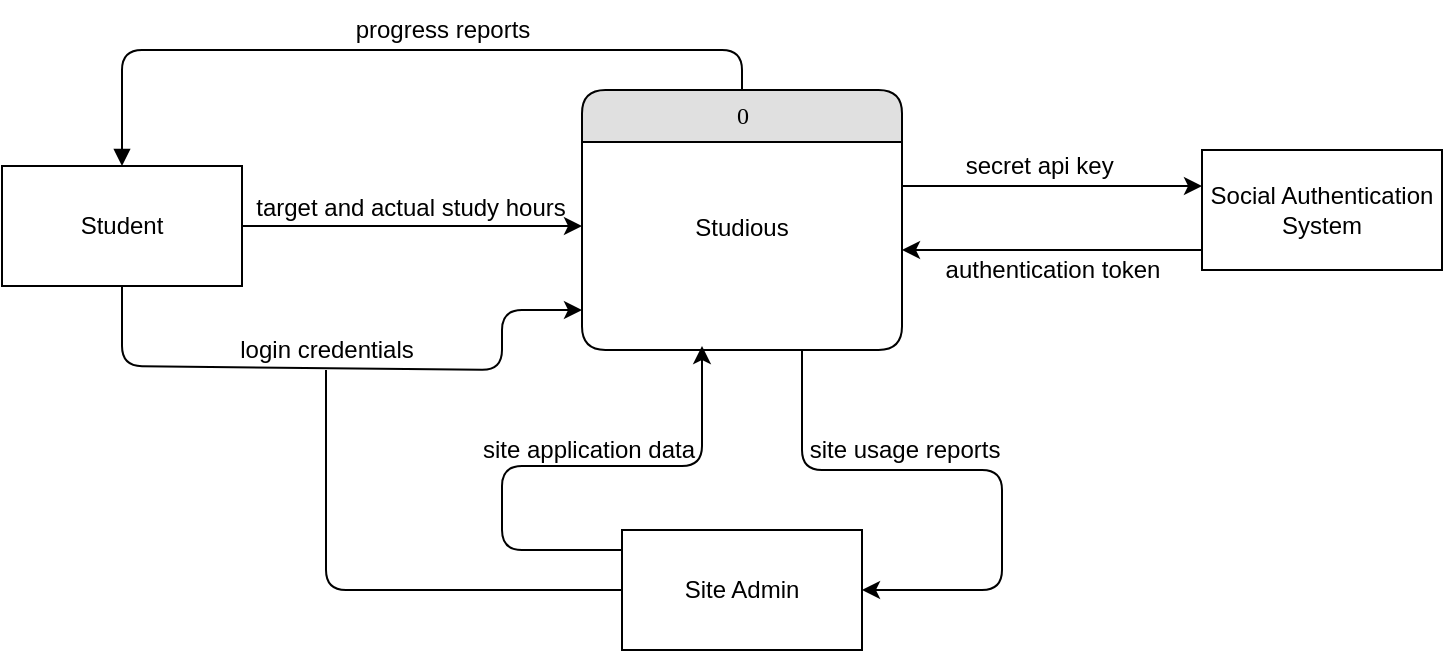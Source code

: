 <mxfile version="20.2.3" type="github">
  <diagram name="Page-1" id="b520641d-4fe3-3701-9064-5fc419738815">
    <mxGraphModel dx="868" dy="395" grid="1" gridSize="10" guides="1" tooltips="1" connect="1" arrows="1" fold="1" page="1" pageScale="1" pageWidth="1100" pageHeight="850" background="none" math="0" shadow="0">
      <root>
        <mxCell id="0" />
        <mxCell id="1" parent="0" />
        <mxCell id="21ea969265ad0168-10" value="0" style="swimlane;html=1;fontStyle=0;childLayout=stackLayout;horizontal=1;startSize=26;fillColor=#e0e0e0;horizontalStack=0;resizeParent=1;resizeLast=0;collapsible=1;marginBottom=0;swimlaneFillColor=#ffffff;align=center;rounded=1;shadow=0;comic=0;labelBackgroundColor=none;strokeWidth=1;fontFamily=Verdana;fontSize=12" parent="1" vertex="1">
          <mxGeometry x="620" y="290" width="160" height="130" as="geometry" />
        </mxCell>
        <mxCell id="21ea969265ad0168-11" value="&lt;br&gt;&lt;br&gt;Studious" style="text;html=1;strokeColor=none;fillColor=none;spacingLeft=4;spacingRight=4;whiteSpace=wrap;overflow=hidden;rotatable=0;points=[[0,0.5],[1,0.5]];portConstraint=eastwest;align=center;" parent="21ea969265ad0168-10" vertex="1">
          <mxGeometry y="26" width="160" height="84" as="geometry" />
        </mxCell>
        <mxCell id="U7WP6-V6WWmlFJSM4S4K-1" value="Student" style="rounded=0;whiteSpace=wrap;html=1;" parent="1" vertex="1">
          <mxGeometry x="330" y="328" width="120" height="60" as="geometry" />
        </mxCell>
        <mxCell id="U7WP6-V6WWmlFJSM4S4K-2" value="" style="endArrow=classic;html=1;rounded=0;exitX=1;exitY=0.5;exitDx=0;exitDy=0;" parent="1" source="U7WP6-V6WWmlFJSM4S4K-1" target="21ea969265ad0168-11" edge="1">
          <mxGeometry width="50" height="50" relative="1" as="geometry">
            <mxPoint x="660" y="330" as="sourcePoint" />
            <mxPoint x="710" y="280" as="targetPoint" />
          </mxGeometry>
        </mxCell>
        <mxCell id="U7WP6-V6WWmlFJSM4S4K-4" value="Social Authentication System" style="rounded=0;whiteSpace=wrap;html=1;" parent="1" vertex="1">
          <mxGeometry x="930" y="320" width="120" height="60" as="geometry" />
        </mxCell>
        <mxCell id="U7WP6-V6WWmlFJSM4S4K-5" value="" style="endArrow=classic;html=1;rounded=0;" parent="1" edge="1">
          <mxGeometry width="50" height="50" relative="1" as="geometry">
            <mxPoint x="930" y="370" as="sourcePoint" />
            <mxPoint x="780" y="370" as="targetPoint" />
            <Array as="points" />
          </mxGeometry>
        </mxCell>
        <mxCell id="U7WP6-V6WWmlFJSM4S4K-6" value="authentication token" style="text;html=1;align=center;verticalAlign=middle;resizable=0;points=[];autosize=1;strokeColor=none;fillColor=none;" parent="1" vertex="1">
          <mxGeometry x="790" y="365" width="130" height="30" as="geometry" />
        </mxCell>
        <mxCell id="U7WP6-V6WWmlFJSM4S4K-7" value="" style="endArrow=classic;html=1;rounded=0;" parent="1" edge="1">
          <mxGeometry width="50" height="50" relative="1" as="geometry">
            <mxPoint x="780" y="338" as="sourcePoint" />
            <mxPoint x="930" y="338" as="targetPoint" />
            <Array as="points">
              <mxPoint x="830" y="338" />
              <mxPoint x="840" y="338" />
            </Array>
          </mxGeometry>
        </mxCell>
        <mxCell id="U7WP6-V6WWmlFJSM4S4K-8" value="secret api key&amp;nbsp;" style="text;html=1;align=center;verticalAlign=middle;resizable=0;points=[];autosize=1;strokeColor=none;fillColor=none;" parent="1" vertex="1">
          <mxGeometry x="800" y="313" width="100" height="30" as="geometry" />
        </mxCell>
        <mxCell id="U7WP6-V6WWmlFJSM4S4K-10" value="" style="endArrow=classic;html=1;rounded=1;" parent="1" edge="1">
          <mxGeometry width="50" height="50" relative="1" as="geometry">
            <mxPoint x="640" y="520" as="sourcePoint" />
            <mxPoint x="680" y="418" as="targetPoint" />
            <Array as="points">
              <mxPoint x="580" y="520" />
              <mxPoint x="580" y="478" />
              <mxPoint x="680" y="478" />
            </Array>
          </mxGeometry>
        </mxCell>
        <mxCell id="U7WP6-V6WWmlFJSM4S4K-11" value="Site Admin" style="rounded=0;whiteSpace=wrap;html=1;" parent="1" vertex="1">
          <mxGeometry x="640" y="510" width="120" height="60" as="geometry" />
        </mxCell>
        <mxCell id="U7WP6-V6WWmlFJSM4S4K-12" value="" style="endArrow=classic;html=1;rounded=1;entryX=1;entryY=0.5;entryDx=0;entryDy=0;" parent="1" target="U7WP6-V6WWmlFJSM4S4K-11" edge="1">
          <mxGeometry width="50" height="50" relative="1" as="geometry">
            <mxPoint x="730" y="420" as="sourcePoint" />
            <mxPoint x="840" y="540" as="targetPoint" />
            <Array as="points">
              <mxPoint x="730" y="480" />
              <mxPoint x="830" y="480" />
              <mxPoint x="830" y="540" />
            </Array>
          </mxGeometry>
        </mxCell>
        <mxCell id="U7WP6-V6WWmlFJSM4S4K-13" value="site application data" style="text;html=1;align=center;verticalAlign=middle;resizable=0;points=[];autosize=1;strokeColor=none;fillColor=none;" parent="1" vertex="1">
          <mxGeometry x="558" y="455" width="130" height="30" as="geometry" />
        </mxCell>
        <mxCell id="U7WP6-V6WWmlFJSM4S4K-14" value="site usage reports" style="text;html=1;align=center;verticalAlign=middle;resizable=0;points=[];autosize=1;strokeColor=none;fillColor=none;" parent="1" vertex="1">
          <mxGeometry x="721" y="455" width="120" height="30" as="geometry" />
        </mxCell>
        <mxCell id="U7WP6-V6WWmlFJSM4S4K-15" value="" style="endArrow=none;html=1;rounded=1;exitX=0;exitY=0.5;exitDx=0;exitDy=0;endFill=0;" parent="1" source="U7WP6-V6WWmlFJSM4S4K-11" edge="1">
          <mxGeometry width="50" height="50" relative="1" as="geometry">
            <mxPoint x="510" y="540" as="sourcePoint" />
            <mxPoint x="492" y="430" as="targetPoint" />
            <Array as="points">
              <mxPoint x="492" y="540" />
            </Array>
          </mxGeometry>
        </mxCell>
        <mxCell id="U7WP6-V6WWmlFJSM4S4K-16" value="" style="endArrow=classic;html=1;rounded=1;" parent="1" edge="1">
          <mxGeometry width="50" height="50" relative="1" as="geometry">
            <mxPoint x="390" y="388" as="sourcePoint" />
            <mxPoint x="620" y="400" as="targetPoint" />
            <Array as="points">
              <mxPoint x="390" y="428" />
              <mxPoint x="580" y="430" />
              <mxPoint x="580" y="400" />
            </Array>
          </mxGeometry>
        </mxCell>
        <mxCell id="U7WP6-V6WWmlFJSM4S4K-17" value="login credentials" style="text;html=1;align=center;verticalAlign=middle;resizable=0;points=[];autosize=1;strokeColor=none;fillColor=none;" parent="1" vertex="1">
          <mxGeometry x="437" y="405" width="110" height="30" as="geometry" />
        </mxCell>
        <mxCell id="U7WP6-V6WWmlFJSM4S4K-18" value="" style="endArrow=none;html=1;rounded=1;entryX=0.5;entryY=0;entryDx=0;entryDy=0;exitX=0.5;exitY=0;exitDx=0;exitDy=0;startArrow=block;startFill=1;endFill=0;" parent="1" source="U7WP6-V6WWmlFJSM4S4K-1" target="21ea969265ad0168-10" edge="1">
          <mxGeometry width="50" height="50" relative="1" as="geometry">
            <mxPoint x="390" y="320" as="sourcePoint" />
            <mxPoint x="710" y="290" as="targetPoint" />
            <Array as="points">
              <mxPoint x="390" y="270" />
              <mxPoint x="700" y="270" />
            </Array>
          </mxGeometry>
        </mxCell>
        <mxCell id="U7WP6-V6WWmlFJSM4S4K-19" value="progress reports" style="text;html=1;align=center;verticalAlign=middle;resizable=0;points=[];autosize=1;strokeColor=none;fillColor=none;" parent="1" vertex="1">
          <mxGeometry x="495" y="245" width="110" height="30" as="geometry" />
        </mxCell>
        <mxCell id="U7WP6-V6WWmlFJSM4S4K-20" value="target and actual study hours" style="text;html=1;align=center;verticalAlign=middle;resizable=0;points=[];autosize=1;strokeColor=none;fillColor=none;" parent="1" vertex="1">
          <mxGeometry x="444" y="334" width="180" height="30" as="geometry" />
        </mxCell>
      </root>
    </mxGraphModel>
  </diagram>
</mxfile>

